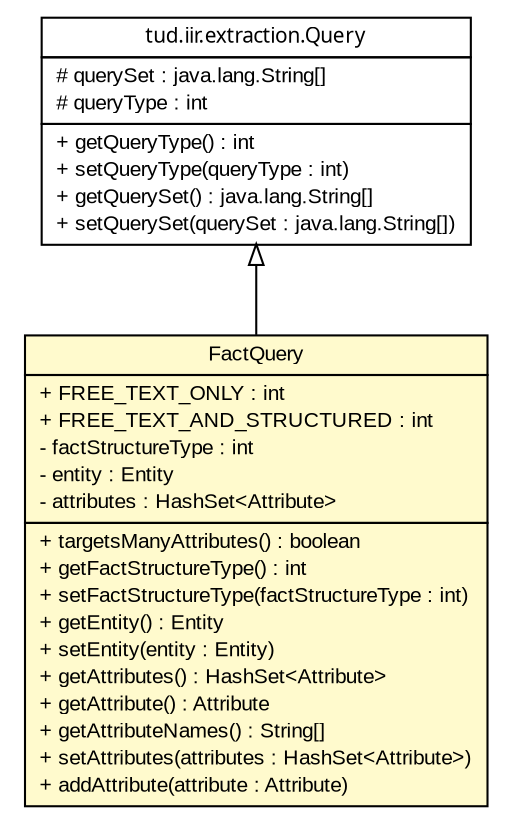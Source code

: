 #!/usr/local/bin/dot
#
# Class diagram 
# Generated by UMLGraph version 5.2 (http://www.umlgraph.org/)
#

digraph G {
	edge [fontname="arial",fontsize=10,labelfontname="arial",labelfontsize=10];
	node [fontname="arial",fontsize=10,shape=plaintext];
	nodesep=0.25;
	ranksep=0.5;
	// tud.iir.extraction.Query
	c28230 [label=<<table title="tud.iir.extraction.Query" border="0" cellborder="1" cellspacing="0" cellpadding="2" port="p" href="../Query.html">
		<tr><td><table border="0" cellspacing="0" cellpadding="1">
<tr><td align="center" balign="center"><font face="ariali"> tud.iir.extraction.Query </font></td></tr>
		</table></td></tr>
		<tr><td><table border="0" cellspacing="0" cellpadding="1">
<tr><td align="left" balign="left"> # querySet : java.lang.String[] </td></tr>
<tr><td align="left" balign="left"> # queryType : int </td></tr>
		</table></td></tr>
		<tr><td><table border="0" cellspacing="0" cellpadding="1">
<tr><td align="left" balign="left"> + getQueryType() : int </td></tr>
<tr><td align="left" balign="left"> + setQueryType(queryType : int) </td></tr>
<tr><td align="left" balign="left"> + getQuerySet() : java.lang.String[] </td></tr>
<tr><td align="left" balign="left"> + setQuerySet(querySet : java.lang.String[]) </td></tr>
		</table></td></tr>
		</table>>, fontname="arial", fontcolor="black", fontsize=10.0];
	// tud.iir.extraction.fact.FactQuery
	c28265 [label=<<table title="tud.iir.extraction.fact.FactQuery" border="0" cellborder="1" cellspacing="0" cellpadding="2" port="p" bgcolor="lemonChiffon" href="./FactQuery.html">
		<tr><td><table border="0" cellspacing="0" cellpadding="1">
<tr><td align="center" balign="center"> FactQuery </td></tr>
		</table></td></tr>
		<tr><td><table border="0" cellspacing="0" cellpadding="1">
<tr><td align="left" balign="left"> + FREE_TEXT_ONLY : int </td></tr>
<tr><td align="left" balign="left"> + FREE_TEXT_AND_STRUCTURED : int </td></tr>
<tr><td align="left" balign="left"> - factStructureType : int </td></tr>
<tr><td align="left" balign="left"> - entity : Entity </td></tr>
<tr><td align="left" balign="left"> - attributes : HashSet&lt;Attribute&gt; </td></tr>
		</table></td></tr>
		<tr><td><table border="0" cellspacing="0" cellpadding="1">
<tr><td align="left" balign="left"> + targetsManyAttributes() : boolean </td></tr>
<tr><td align="left" balign="left"> + getFactStructureType() : int </td></tr>
<tr><td align="left" balign="left"> + setFactStructureType(factStructureType : int) </td></tr>
<tr><td align="left" balign="left"> + getEntity() : Entity </td></tr>
<tr><td align="left" balign="left"> + setEntity(entity : Entity) </td></tr>
<tr><td align="left" balign="left"> + getAttributes() : HashSet&lt;Attribute&gt; </td></tr>
<tr><td align="left" balign="left"> + getAttribute() : Attribute </td></tr>
<tr><td align="left" balign="left"> + getAttributeNames() : String[] </td></tr>
<tr><td align="left" balign="left"> + setAttributes(attributes : HashSet&lt;Attribute&gt;) </td></tr>
<tr><td align="left" balign="left"> + addAttribute(attribute : Attribute) </td></tr>
		</table></td></tr>
		</table>>, fontname="arial", fontcolor="black", fontsize=10.0];
	//tud.iir.extraction.fact.FactQuery extends tud.iir.extraction.Query
	c28230:p -> c28265:p [dir=back,arrowtail=empty];
}

